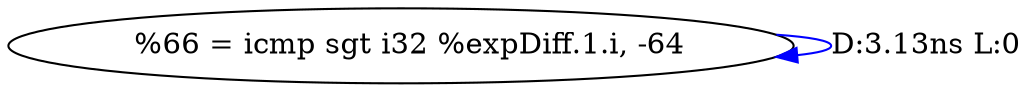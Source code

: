 digraph {
Node0x39556a0[label="  %66 = icmp sgt i32 %expDiff.1.i, -64"];
Node0x39556a0 -> Node0x39556a0[label="D:3.13ns L:0",color=blue];
}
